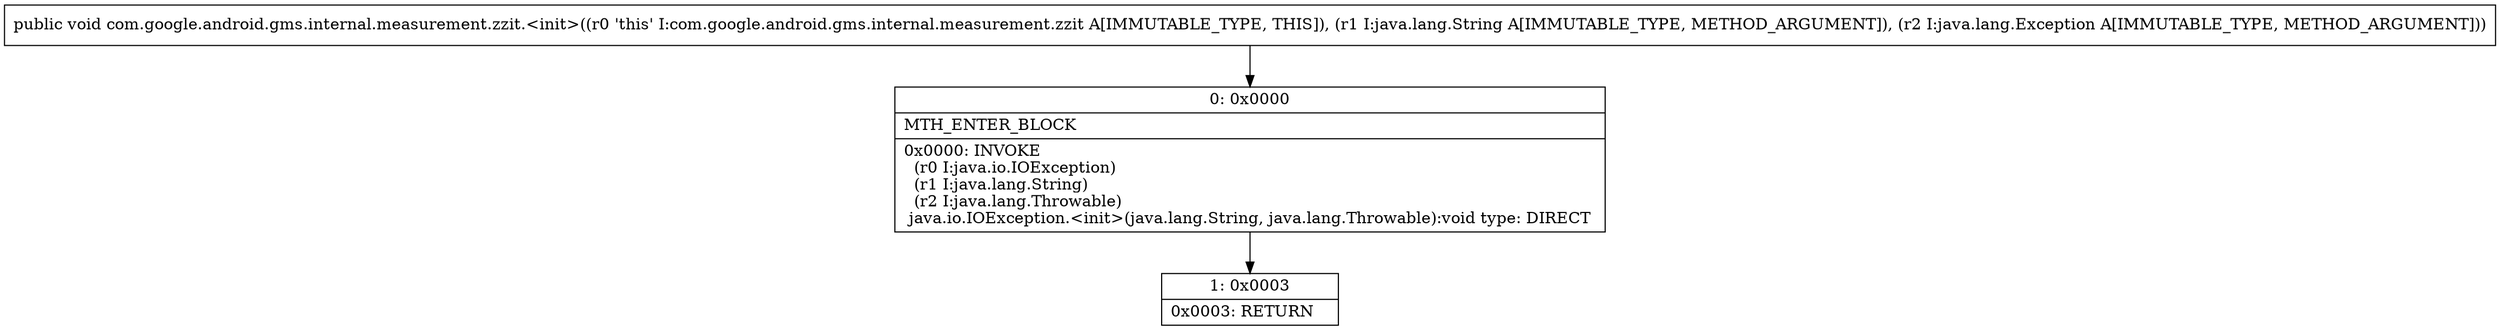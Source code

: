 digraph "CFG forcom.google.android.gms.internal.measurement.zzit.\<init\>(Ljava\/lang\/String;Ljava\/lang\/Exception;)V" {
Node_0 [shape=record,label="{0\:\ 0x0000|MTH_ENTER_BLOCK\l|0x0000: INVOKE  \l  (r0 I:java.io.IOException)\l  (r1 I:java.lang.String)\l  (r2 I:java.lang.Throwable)\l java.io.IOException.\<init\>(java.lang.String, java.lang.Throwable):void type: DIRECT \l}"];
Node_1 [shape=record,label="{1\:\ 0x0003|0x0003: RETURN   \l}"];
MethodNode[shape=record,label="{public void com.google.android.gms.internal.measurement.zzit.\<init\>((r0 'this' I:com.google.android.gms.internal.measurement.zzit A[IMMUTABLE_TYPE, THIS]), (r1 I:java.lang.String A[IMMUTABLE_TYPE, METHOD_ARGUMENT]), (r2 I:java.lang.Exception A[IMMUTABLE_TYPE, METHOD_ARGUMENT])) }"];
MethodNode -> Node_0;
Node_0 -> Node_1;
}

